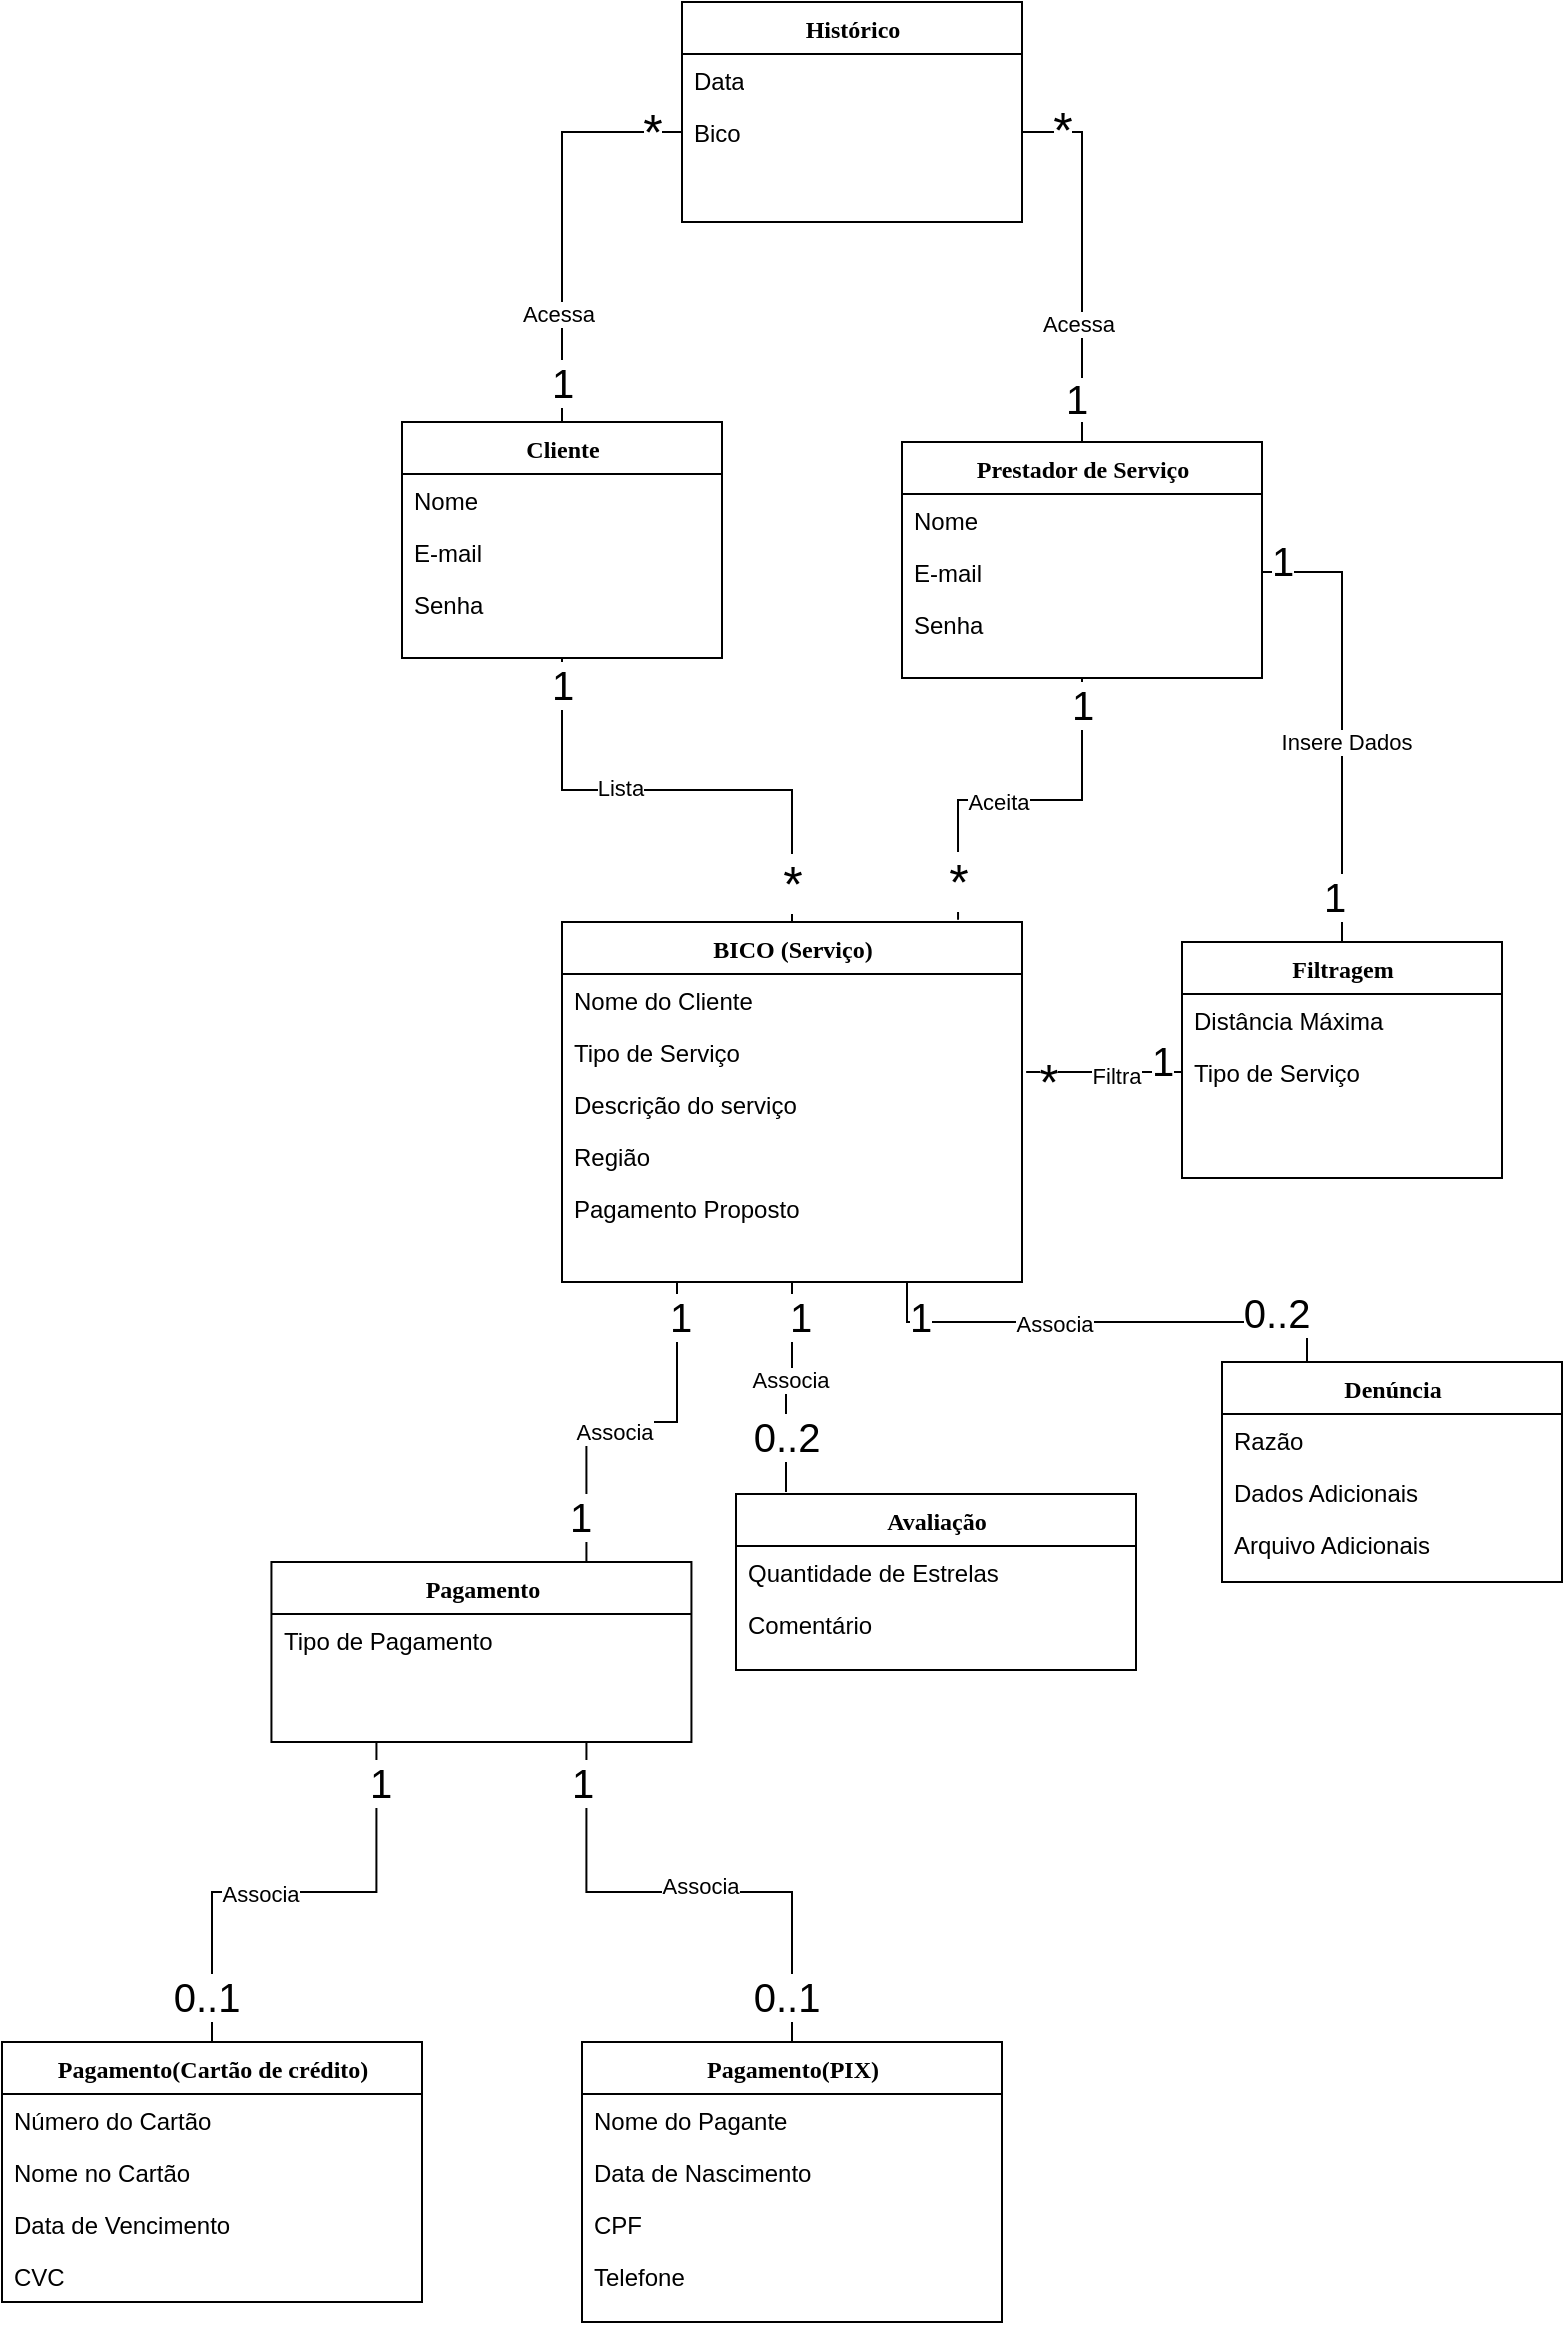 <mxfile version="24.2.2" type="device">
  <diagram name="Page-1" id="6133507b-19e7-1e82-6fc7-422aa6c4b21f">
    <mxGraphModel dx="1834" dy="808" grid="0" gridSize="10" guides="1" tooltips="0" connect="1" arrows="1" fold="1" page="0" pageScale="1" pageWidth="1100" pageHeight="850" background="none" math="0" shadow="0">
      <root>
        <mxCell id="0" />
        <mxCell id="1" parent="0" />
        <mxCell id="Q-qz3h-aPGjKx4wGLugq-8" value="Denúncia" style="swimlane;html=1;fontStyle=1;align=center;verticalAlign=top;childLayout=stackLayout;horizontal=1;startSize=26;horizontalStack=0;resizeParent=1;resizeLast=0;collapsible=1;marginBottom=0;swimlaneFillColor=#ffffff;rounded=0;shadow=0;comic=0;labelBackgroundColor=none;strokeWidth=1;fillColor=none;fontFamily=Verdana;fontSize=12" parent="1" vertex="1">
          <mxGeometry x="520" y="690" width="170" height="110" as="geometry" />
        </mxCell>
        <mxCell id="Q-qz3h-aPGjKx4wGLugq-9" value="Razão" style="text;html=1;strokeColor=none;fillColor=none;align=left;verticalAlign=top;spacingLeft=4;spacingRight=4;whiteSpace=wrap;overflow=hidden;rotatable=0;points=[[0,0.5],[1,0.5]];portConstraint=eastwest;" parent="Q-qz3h-aPGjKx4wGLugq-8" vertex="1">
          <mxGeometry y="26" width="170" height="26" as="geometry" />
        </mxCell>
        <mxCell id="Q-qz3h-aPGjKx4wGLugq-10" value="Dados Adicionais" style="text;html=1;strokeColor=none;fillColor=none;align=left;verticalAlign=top;spacingLeft=4;spacingRight=4;whiteSpace=wrap;overflow=hidden;rotatable=0;points=[[0,0.5],[1,0.5]];portConstraint=eastwest;" parent="Q-qz3h-aPGjKx4wGLugq-8" vertex="1">
          <mxGeometry y="52" width="170" height="26" as="geometry" />
        </mxCell>
        <mxCell id="Q-qz3h-aPGjKx4wGLugq-30" value="Arquivo Adicionais" style="text;html=1;strokeColor=none;fillColor=none;align=left;verticalAlign=top;spacingLeft=4;spacingRight=4;whiteSpace=wrap;overflow=hidden;rotatable=0;points=[[0,0.5],[1,0.5]];portConstraint=eastwest;" parent="Q-qz3h-aPGjKx4wGLugq-8" vertex="1">
          <mxGeometry y="78" width="170" height="26" as="geometry" />
        </mxCell>
        <mxCell id="5n1l18Mt4HgCTaBcyDUu-95" style="edgeStyle=orthogonalEdgeStyle;rounded=0;orthogonalLoop=1;jettySize=auto;html=1;exitX=0.25;exitY=1;exitDx=0;exitDy=0;entryX=0.5;entryY=0;entryDx=0;entryDy=0;endArrow=none;endFill=0;" edge="1" parent="1" source="Q-qz3h-aPGjKx4wGLugq-11" target="5n1l18Mt4HgCTaBcyDUu-75">
          <mxGeometry relative="1" as="geometry" />
        </mxCell>
        <mxCell id="5n1l18Mt4HgCTaBcyDUu-97" value="Associa" style="edgeLabel;html=1;align=center;verticalAlign=middle;resizable=0;points=[];" vertex="1" connectable="0" parent="5n1l18Mt4HgCTaBcyDUu-95">
          <mxGeometry x="0.147" y="1" relative="1" as="geometry">
            <mxPoint as="offset" />
          </mxGeometry>
        </mxCell>
        <mxCell id="5n1l18Mt4HgCTaBcyDUu-99" value="&lt;font style=&quot;font-size: 20px;&quot;&gt;1&lt;/font&gt;" style="edgeLabel;html=1;align=center;verticalAlign=middle;resizable=0;points=[];" vertex="1" connectable="0" parent="5n1l18Mt4HgCTaBcyDUu-95">
          <mxGeometry x="-0.854" y="2" relative="1" as="geometry">
            <mxPoint y="3" as="offset" />
          </mxGeometry>
        </mxCell>
        <mxCell id="5n1l18Mt4HgCTaBcyDUu-96" style="edgeStyle=orthogonalEdgeStyle;rounded=0;orthogonalLoop=1;jettySize=auto;html=1;exitX=0.75;exitY=1;exitDx=0;exitDy=0;entryX=0.5;entryY=0;entryDx=0;entryDy=0;endArrow=none;endFill=0;" edge="1" parent="1" source="Q-qz3h-aPGjKx4wGLugq-11" target="5n1l18Mt4HgCTaBcyDUu-85">
          <mxGeometry relative="1" as="geometry" />
        </mxCell>
        <mxCell id="5n1l18Mt4HgCTaBcyDUu-98" value="Associa" style="edgeLabel;html=1;align=center;verticalAlign=middle;resizable=0;points=[];" vertex="1" connectable="0" parent="5n1l18Mt4HgCTaBcyDUu-96">
          <mxGeometry x="0.043" y="3" relative="1" as="geometry">
            <mxPoint as="offset" />
          </mxGeometry>
        </mxCell>
        <mxCell id="Q-qz3h-aPGjKx4wGLugq-11" value="Pagamento" style="swimlane;html=1;fontStyle=1;align=center;verticalAlign=top;childLayout=stackLayout;horizontal=1;startSize=26;horizontalStack=0;resizeParent=1;resizeLast=0;collapsible=1;marginBottom=0;swimlaneFillColor=#ffffff;rounded=0;shadow=0;comic=0;labelBackgroundColor=none;strokeWidth=1;fillColor=none;fontFamily=Verdana;fontSize=12" parent="1" vertex="1">
          <mxGeometry x="44.72" y="790" width="210" height="90" as="geometry" />
        </mxCell>
        <mxCell id="Q-qz3h-aPGjKx4wGLugq-12" value="Tipo de Pagamento" style="text;html=1;strokeColor=none;fillColor=none;align=left;verticalAlign=top;spacingLeft=4;spacingRight=4;whiteSpace=wrap;overflow=hidden;rotatable=0;points=[[0,0.5],[1,0.5]];portConstraint=eastwest;" parent="Q-qz3h-aPGjKx4wGLugq-11" vertex="1">
          <mxGeometry y="26" width="210" height="26" as="geometry" />
        </mxCell>
        <mxCell id="Q-qz3h-aPGjKx4wGLugq-14" value="Avaliação" style="swimlane;html=1;fontStyle=1;align=center;verticalAlign=top;childLayout=stackLayout;horizontal=1;startSize=26;horizontalStack=0;resizeParent=1;resizeLast=0;collapsible=1;marginBottom=0;swimlaneFillColor=#ffffff;rounded=0;shadow=0;comic=0;labelBackgroundColor=none;strokeWidth=1;fillColor=none;fontFamily=Verdana;fontSize=12" parent="1" vertex="1">
          <mxGeometry x="277" y="756" width="200" height="88" as="geometry" />
        </mxCell>
        <mxCell id="Q-qz3h-aPGjKx4wGLugq-15" value="Quantidade de Estrelas" style="text;html=1;strokeColor=none;fillColor=none;align=left;verticalAlign=top;spacingLeft=4;spacingRight=4;whiteSpace=wrap;overflow=hidden;rotatable=0;points=[[0,0.5],[1,0.5]];portConstraint=eastwest;" parent="Q-qz3h-aPGjKx4wGLugq-14" vertex="1">
          <mxGeometry y="26" width="200" height="26" as="geometry" />
        </mxCell>
        <mxCell id="Q-qz3h-aPGjKx4wGLugq-16" value="Comentário" style="text;html=1;strokeColor=none;fillColor=none;align=left;verticalAlign=top;spacingLeft=4;spacingRight=4;whiteSpace=wrap;overflow=hidden;rotatable=0;points=[[0,0.5],[1,0.5]];portConstraint=eastwest;" parent="Q-qz3h-aPGjKx4wGLugq-14" vertex="1">
          <mxGeometry y="52" width="200" height="26" as="geometry" />
        </mxCell>
        <mxCell id="Q-qz3h-aPGjKx4wGLugq-17" value="Filtragem" style="swimlane;html=1;fontStyle=1;align=center;verticalAlign=top;childLayout=stackLayout;horizontal=1;startSize=26;horizontalStack=0;resizeParent=1;resizeLast=0;collapsible=1;marginBottom=0;swimlaneFillColor=#ffffff;rounded=0;shadow=0;comic=0;labelBackgroundColor=none;strokeWidth=1;fillColor=none;fontFamily=Verdana;fontSize=12" parent="1" vertex="1">
          <mxGeometry x="500" y="480" width="160" height="118" as="geometry" />
        </mxCell>
        <mxCell id="Q-qz3h-aPGjKx4wGLugq-18" value="Distância Máxima" style="text;html=1;strokeColor=none;fillColor=none;align=left;verticalAlign=top;spacingLeft=4;spacingRight=4;whiteSpace=wrap;overflow=hidden;rotatable=0;points=[[0,0.5],[1,0.5]];portConstraint=eastwest;" parent="Q-qz3h-aPGjKx4wGLugq-17" vertex="1">
          <mxGeometry y="26" width="160" height="26" as="geometry" />
        </mxCell>
        <mxCell id="Q-qz3h-aPGjKx4wGLugq-19" value="Tipo de Serviço" style="text;html=1;strokeColor=none;fillColor=none;align=left;verticalAlign=top;spacingLeft=4;spacingRight=4;whiteSpace=wrap;overflow=hidden;rotatable=0;points=[[0,0.5],[1,0.5]];portConstraint=eastwest;" parent="Q-qz3h-aPGjKx4wGLugq-17" vertex="1">
          <mxGeometry y="52" width="160" height="26" as="geometry" />
        </mxCell>
        <mxCell id="5n1l18Mt4HgCTaBcyDUu-30" style="edgeStyle=orthogonalEdgeStyle;rounded=0;orthogonalLoop=1;jettySize=auto;html=1;endArrow=none;endFill=0;" edge="1" parent="1" source="Q-qz3h-aPGjKx4wGLugq-34" target="5n1l18Mt4HgCTaBcyDUu-4">
          <mxGeometry relative="1" as="geometry" />
        </mxCell>
        <mxCell id="5n1l18Mt4HgCTaBcyDUu-32" value="Lista" style="edgeLabel;html=1;align=center;verticalAlign=middle;resizable=0;points=[];" vertex="1" connectable="0" parent="5n1l18Mt4HgCTaBcyDUu-30">
          <mxGeometry x="-0.236" y="1" relative="1" as="geometry">
            <mxPoint as="offset" />
          </mxGeometry>
        </mxCell>
        <mxCell id="5n1l18Mt4HgCTaBcyDUu-60" value="&lt;font style=&quot;font-size: 20px;&quot;&gt;1&lt;/font&gt;" style="edgeLabel;html=1;align=center;verticalAlign=middle;resizable=0;points=[];" vertex="1" connectable="0" parent="5n1l18Mt4HgCTaBcyDUu-30">
          <mxGeometry x="-0.897" relative="1" as="geometry">
            <mxPoint as="offset" />
          </mxGeometry>
        </mxCell>
        <mxCell id="5n1l18Mt4HgCTaBcyDUu-40" style="edgeStyle=orthogonalEdgeStyle;rounded=0;orthogonalLoop=1;jettySize=auto;html=1;entryX=0;entryY=0.5;entryDx=0;entryDy=0;endArrow=none;endFill=0;" edge="1" parent="1" source="Q-qz3h-aPGjKx4wGLugq-34" target="5n1l18Mt4HgCTaBcyDUu-3">
          <mxGeometry relative="1" as="geometry" />
        </mxCell>
        <mxCell id="5n1l18Mt4HgCTaBcyDUu-56" value="Acessa" style="edgeLabel;html=1;align=center;verticalAlign=middle;resizable=0;points=[];" vertex="1" connectable="0" parent="5n1l18Mt4HgCTaBcyDUu-40">
          <mxGeometry x="-0.473" y="2" relative="1" as="geometry">
            <mxPoint as="offset" />
          </mxGeometry>
        </mxCell>
        <mxCell id="5n1l18Mt4HgCTaBcyDUu-57" value="&lt;font style=&quot;font-size: 20px;&quot;&gt;1&lt;/font&gt;" style="edgeLabel;html=1;align=center;verticalAlign=middle;resizable=0;points=[];" vertex="1" connectable="0" parent="5n1l18Mt4HgCTaBcyDUu-40">
          <mxGeometry x="-0.883" relative="1" as="geometry">
            <mxPoint y="-8" as="offset" />
          </mxGeometry>
        </mxCell>
        <mxCell id="5n1l18Mt4HgCTaBcyDUu-58" value="&lt;font style=&quot;font-size: 25px;&quot;&gt;*&lt;/font&gt;" style="edgeLabel;html=1;align=center;verticalAlign=middle;resizable=0;points=[];" vertex="1" connectable="0" parent="5n1l18Mt4HgCTaBcyDUu-40">
          <mxGeometry x="0.854" y="1" relative="1" as="geometry">
            <mxPoint as="offset" />
          </mxGeometry>
        </mxCell>
        <mxCell id="Q-qz3h-aPGjKx4wGLugq-34" value="Cliente" style="swimlane;html=1;fontStyle=1;align=center;verticalAlign=top;childLayout=stackLayout;horizontal=1;startSize=26;horizontalStack=0;resizeParent=1;resizeLast=0;collapsible=1;marginBottom=0;swimlaneFillColor=#ffffff;rounded=0;shadow=0;comic=0;labelBackgroundColor=none;strokeWidth=1;fillColor=none;fontFamily=Verdana;fontSize=12" parent="1" vertex="1">
          <mxGeometry x="110" y="220" width="160" height="118" as="geometry" />
        </mxCell>
        <mxCell id="Q-qz3h-aPGjKx4wGLugq-37" value="Nome" style="text;html=1;strokeColor=none;fillColor=none;align=left;verticalAlign=top;spacingLeft=4;spacingRight=4;whiteSpace=wrap;overflow=hidden;rotatable=0;points=[[0,0.5],[1,0.5]];portConstraint=eastwest;" parent="Q-qz3h-aPGjKx4wGLugq-34" vertex="1">
          <mxGeometry y="26" width="160" height="26" as="geometry" />
        </mxCell>
        <mxCell id="Q-qz3h-aPGjKx4wGLugq-35" value="E-mail" style="text;html=1;strokeColor=none;fillColor=none;align=left;verticalAlign=top;spacingLeft=4;spacingRight=4;whiteSpace=wrap;overflow=hidden;rotatable=0;points=[[0,0.5],[1,0.5]];portConstraint=eastwest;" parent="Q-qz3h-aPGjKx4wGLugq-34" vertex="1">
          <mxGeometry y="52" width="160" height="26" as="geometry" />
        </mxCell>
        <mxCell id="Q-qz3h-aPGjKx4wGLugq-36" value="Senha" style="text;html=1;strokeColor=none;fillColor=none;align=left;verticalAlign=top;spacingLeft=4;spacingRight=4;whiteSpace=wrap;overflow=hidden;rotatable=0;points=[[0,0.5],[1,0.5]];portConstraint=eastwest;" parent="Q-qz3h-aPGjKx4wGLugq-34" vertex="1">
          <mxGeometry y="78" width="160" height="26" as="geometry" />
        </mxCell>
        <mxCell id="5n1l18Mt4HgCTaBcyDUu-41" value="&#xa;&lt;span style=&quot;color: rgb(0, 0, 0); font-family: Helvetica; font-size: 25px; font-style: normal; font-variant-ligatures: normal; font-variant-caps: normal; font-weight: 400; letter-spacing: normal; orphans: 2; text-align: center; text-indent: 0px; text-transform: none; widows: 2; word-spacing: 0px; -webkit-text-stroke-width: 0px; white-space: nowrap; background-color: rgb(255, 255, 255); text-decoration-thickness: initial; text-decoration-style: initial; text-decoration-color: initial; display: inline !important; float: none;&quot;&gt;*&lt;/span&gt;&#xa;&#xa;" style="edgeStyle=orthogonalEdgeStyle;rounded=0;orthogonalLoop=1;jettySize=auto;html=1;entryX=1;entryY=0.5;entryDx=0;entryDy=0;endArrow=none;endFill=0;" edge="1" parent="1" source="Q-qz3h-aPGjKx4wGLugq-38" target="5n1l18Mt4HgCTaBcyDUu-3">
          <mxGeometry x="0.784" y="5" relative="1" as="geometry">
            <mxPoint as="offset" />
          </mxGeometry>
        </mxCell>
        <mxCell id="5n1l18Mt4HgCTaBcyDUu-55" value="Acessa" style="edgeLabel;html=1;align=center;verticalAlign=middle;resizable=0;points=[];" vertex="1" connectable="0" parent="5n1l18Mt4HgCTaBcyDUu-41">
          <mxGeometry x="-0.362" y="2" relative="1" as="geometry">
            <mxPoint as="offset" />
          </mxGeometry>
        </mxCell>
        <mxCell id="Q-qz3h-aPGjKx4wGLugq-38" value="Prestador de Serviço" style="swimlane;html=1;fontStyle=1;align=center;verticalAlign=top;childLayout=stackLayout;horizontal=1;startSize=26;horizontalStack=0;resizeParent=1;resizeLast=0;collapsible=1;marginBottom=0;swimlaneFillColor=#ffffff;rounded=0;shadow=0;comic=0;labelBackgroundColor=none;strokeWidth=1;fillColor=none;fontFamily=Verdana;fontSize=12" parent="1" vertex="1">
          <mxGeometry x="360" y="230" width="180" height="118" as="geometry" />
        </mxCell>
        <mxCell id="Q-qz3h-aPGjKx4wGLugq-39" value="Nome" style="text;html=1;strokeColor=none;fillColor=none;align=left;verticalAlign=top;spacingLeft=4;spacingRight=4;whiteSpace=wrap;overflow=hidden;rotatable=0;points=[[0,0.5],[1,0.5]];portConstraint=eastwest;" parent="Q-qz3h-aPGjKx4wGLugq-38" vertex="1">
          <mxGeometry y="26" width="180" height="26" as="geometry" />
        </mxCell>
        <mxCell id="Q-qz3h-aPGjKx4wGLugq-40" value="E-mail" style="text;html=1;strokeColor=none;fillColor=none;align=left;verticalAlign=top;spacingLeft=4;spacingRight=4;whiteSpace=wrap;overflow=hidden;rotatable=0;points=[[0,0.5],[1,0.5]];portConstraint=eastwest;" parent="Q-qz3h-aPGjKx4wGLugq-38" vertex="1">
          <mxGeometry y="52" width="180" height="26" as="geometry" />
        </mxCell>
        <mxCell id="Q-qz3h-aPGjKx4wGLugq-41" value="Senha" style="text;html=1;strokeColor=none;fillColor=none;align=left;verticalAlign=top;spacingLeft=4;spacingRight=4;whiteSpace=wrap;overflow=hidden;rotatable=0;points=[[0,0.5],[1,0.5]];portConstraint=eastwest;" parent="Q-qz3h-aPGjKx4wGLugq-38" vertex="1">
          <mxGeometry y="78" width="180" height="26" as="geometry" />
        </mxCell>
        <mxCell id="Q-qz3h-aPGjKx4wGLugq-54" value="Histórico" style="swimlane;html=1;fontStyle=1;align=center;verticalAlign=top;childLayout=stackLayout;horizontal=1;startSize=26;horizontalStack=0;resizeParent=1;resizeLast=0;collapsible=1;marginBottom=0;swimlaneFillColor=#ffffff;rounded=0;shadow=0;comic=0;labelBackgroundColor=none;strokeWidth=1;fillColor=none;fontFamily=Verdana;fontSize=12" parent="1" vertex="1">
          <mxGeometry x="250" y="10" width="170" height="110" as="geometry" />
        </mxCell>
        <mxCell id="Q-qz3h-aPGjKx4wGLugq-55" value="Data" style="text;html=1;strokeColor=none;fillColor=none;align=left;verticalAlign=top;spacingLeft=4;spacingRight=4;whiteSpace=wrap;overflow=hidden;rotatable=0;points=[[0,0.5],[1,0.5]];portConstraint=eastwest;" parent="Q-qz3h-aPGjKx4wGLugq-54" vertex="1">
          <mxGeometry y="26" width="170" height="26" as="geometry" />
        </mxCell>
        <mxCell id="5n1l18Mt4HgCTaBcyDUu-3" value="Bico" style="text;html=1;strokeColor=none;fillColor=none;align=left;verticalAlign=top;spacingLeft=4;spacingRight=4;whiteSpace=wrap;overflow=hidden;rotatable=0;points=[[0,0.5],[1,0.5]];portConstraint=eastwest;" vertex="1" parent="Q-qz3h-aPGjKx4wGLugq-54">
          <mxGeometry y="52" width="170" height="26" as="geometry" />
        </mxCell>
        <mxCell id="5n1l18Mt4HgCTaBcyDUu-49" style="edgeStyle=orthogonalEdgeStyle;rounded=0;orthogonalLoop=1;jettySize=auto;html=1;exitX=0.75;exitY=1;exitDx=0;exitDy=0;entryX=0.25;entryY=0;entryDx=0;entryDy=0;endArrow=none;endFill=0;" edge="1" parent="1" source="5n1l18Mt4HgCTaBcyDUu-4" target="Q-qz3h-aPGjKx4wGLugq-8">
          <mxGeometry relative="1" as="geometry" />
        </mxCell>
        <mxCell id="5n1l18Mt4HgCTaBcyDUu-50" value="Associa" style="edgeLabel;html=1;align=center;verticalAlign=middle;resizable=0;points=[];" vertex="1" connectable="0" parent="5n1l18Mt4HgCTaBcyDUu-49">
          <mxGeometry x="-0.35" y="-1" relative="1" as="geometry">
            <mxPoint x="15" as="offset" />
          </mxGeometry>
        </mxCell>
        <mxCell id="5n1l18Mt4HgCTaBcyDUu-51" style="edgeStyle=orthogonalEdgeStyle;rounded=0;orthogonalLoop=1;jettySize=auto;html=1;exitX=0.25;exitY=1;exitDx=0;exitDy=0;entryX=0.75;entryY=0;entryDx=0;entryDy=0;endArrow=none;endFill=0;" edge="1" parent="1" source="5n1l18Mt4HgCTaBcyDUu-4" target="Q-qz3h-aPGjKx4wGLugq-11">
          <mxGeometry relative="1" as="geometry" />
        </mxCell>
        <mxCell id="5n1l18Mt4HgCTaBcyDUu-52" value="Associa" style="edgeLabel;html=1;align=center;verticalAlign=middle;resizable=0;points=[];" vertex="1" connectable="0" parent="5n1l18Mt4HgCTaBcyDUu-51">
          <mxGeometry x="0.3" y="2" relative="1" as="geometry">
            <mxPoint x="12" as="offset" />
          </mxGeometry>
        </mxCell>
        <mxCell id="5n1l18Mt4HgCTaBcyDUu-4" value="BICO (Serviço)" style="swimlane;html=1;fontStyle=1;align=center;verticalAlign=top;childLayout=stackLayout;horizontal=1;startSize=26;horizontalStack=0;resizeParent=1;resizeLast=0;collapsible=1;marginBottom=0;swimlaneFillColor=#ffffff;rounded=0;shadow=0;comic=0;labelBackgroundColor=none;strokeWidth=1;fillColor=none;fontFamily=Verdana;fontSize=12" vertex="1" parent="1">
          <mxGeometry x="190" y="470" width="230" height="180" as="geometry" />
        </mxCell>
        <mxCell id="5n1l18Mt4HgCTaBcyDUu-5" value="Nome do Cliente" style="text;html=1;strokeColor=none;fillColor=none;align=left;verticalAlign=top;spacingLeft=4;spacingRight=4;whiteSpace=wrap;overflow=hidden;rotatable=0;points=[[0,0.5],[1,0.5]];portConstraint=eastwest;" vertex="1" parent="5n1l18Mt4HgCTaBcyDUu-4">
          <mxGeometry y="26" width="230" height="26" as="geometry" />
        </mxCell>
        <mxCell id="5n1l18Mt4HgCTaBcyDUu-6" value="Tipo de Serviço" style="text;html=1;strokeColor=none;fillColor=none;align=left;verticalAlign=top;spacingLeft=4;spacingRight=4;whiteSpace=wrap;overflow=hidden;rotatable=0;points=[[0,0.5],[1,0.5]];portConstraint=eastwest;" vertex="1" parent="5n1l18Mt4HgCTaBcyDUu-4">
          <mxGeometry y="52" width="230" height="26" as="geometry" />
        </mxCell>
        <mxCell id="5n1l18Mt4HgCTaBcyDUu-7" value="Descrição do serviço" style="text;html=1;strokeColor=none;fillColor=none;align=left;verticalAlign=top;spacingLeft=4;spacingRight=4;whiteSpace=wrap;overflow=hidden;rotatable=0;points=[[0,0.5],[1,0.5]];portConstraint=eastwest;" vertex="1" parent="5n1l18Mt4HgCTaBcyDUu-4">
          <mxGeometry y="78" width="230" height="26" as="geometry" />
        </mxCell>
        <mxCell id="5n1l18Mt4HgCTaBcyDUu-8" value="Região" style="text;html=1;strokeColor=none;fillColor=none;align=left;verticalAlign=top;spacingLeft=4;spacingRight=4;whiteSpace=wrap;overflow=hidden;rotatable=0;points=[[0,0.5],[1,0.5]];portConstraint=eastwest;" vertex="1" parent="5n1l18Mt4HgCTaBcyDUu-4">
          <mxGeometry y="104" width="230" height="26" as="geometry" />
        </mxCell>
        <mxCell id="5n1l18Mt4HgCTaBcyDUu-9" value="Pagamento Proposto" style="text;html=1;strokeColor=none;fillColor=none;align=left;verticalAlign=top;spacingLeft=4;spacingRight=4;whiteSpace=wrap;overflow=hidden;rotatable=0;points=[[0,0.5],[1,0.5]];portConstraint=eastwest;" vertex="1" parent="5n1l18Mt4HgCTaBcyDUu-4">
          <mxGeometry y="130" width="230" height="26" as="geometry" />
        </mxCell>
        <mxCell id="5n1l18Mt4HgCTaBcyDUu-29" style="edgeStyle=orthogonalEdgeStyle;rounded=0;orthogonalLoop=1;jettySize=auto;html=1;entryX=0.861;entryY=-0.006;entryDx=0;entryDy=0;entryPerimeter=0;endArrow=none;endFill=0;" edge="1" parent="1" source="Q-qz3h-aPGjKx4wGLugq-38" target="5n1l18Mt4HgCTaBcyDUu-4">
          <mxGeometry relative="1" as="geometry" />
        </mxCell>
        <mxCell id="5n1l18Mt4HgCTaBcyDUu-31" value="Aceita" style="edgeLabel;html=1;align=center;verticalAlign=middle;resizable=0;points=[];" vertex="1" connectable="0" parent="5n1l18Mt4HgCTaBcyDUu-29">
          <mxGeometry x="0.134" y="1" relative="1" as="geometry">
            <mxPoint as="offset" />
          </mxGeometry>
        </mxCell>
        <mxCell id="5n1l18Mt4HgCTaBcyDUu-45" style="edgeStyle=orthogonalEdgeStyle;rounded=0;orthogonalLoop=1;jettySize=auto;html=1;entryX=0.5;entryY=0;entryDx=0;entryDy=0;endArrow=none;endFill=0;" edge="1" parent="1" source="Q-qz3h-aPGjKx4wGLugq-40" target="Q-qz3h-aPGjKx4wGLugq-17">
          <mxGeometry relative="1" as="geometry" />
        </mxCell>
        <mxCell id="5n1l18Mt4HgCTaBcyDUu-47" value="Insere Dados" style="edgeLabel;html=1;align=center;verticalAlign=middle;resizable=0;points=[];" vertex="1" connectable="0" parent="5n1l18Mt4HgCTaBcyDUu-45">
          <mxGeometry x="0.111" y="2" relative="1" as="geometry">
            <mxPoint as="offset" />
          </mxGeometry>
        </mxCell>
        <mxCell id="5n1l18Mt4HgCTaBcyDUu-46" style="edgeStyle=orthogonalEdgeStyle;rounded=0;orthogonalLoop=1;jettySize=auto;html=1;entryX=1.009;entryY=-0.115;entryDx=0;entryDy=0;entryPerimeter=0;endArrow=none;endFill=0;" edge="1" parent="1" source="Q-qz3h-aPGjKx4wGLugq-19" target="5n1l18Mt4HgCTaBcyDUu-7">
          <mxGeometry relative="1" as="geometry" />
        </mxCell>
        <mxCell id="5n1l18Mt4HgCTaBcyDUu-48" value="Filtra" style="edgeLabel;html=1;align=center;verticalAlign=middle;resizable=0;points=[];" vertex="1" connectable="0" parent="5n1l18Mt4HgCTaBcyDUu-46">
          <mxGeometry x="-0.153" y="2" relative="1" as="geometry">
            <mxPoint as="offset" />
          </mxGeometry>
        </mxCell>
        <mxCell id="5n1l18Mt4HgCTaBcyDUu-53" style="edgeStyle=orthogonalEdgeStyle;rounded=0;orthogonalLoop=1;jettySize=auto;html=1;entryX=0.125;entryY=-0.011;entryDx=0;entryDy=0;entryPerimeter=0;endArrow=none;endFill=0;" edge="1" parent="1" source="5n1l18Mt4HgCTaBcyDUu-4" target="Q-qz3h-aPGjKx4wGLugq-14">
          <mxGeometry relative="1" as="geometry" />
        </mxCell>
        <mxCell id="5n1l18Mt4HgCTaBcyDUu-54" value="Associa" style="edgeLabel;html=1;align=center;verticalAlign=middle;resizable=0;points=[];" vertex="1" connectable="0" parent="5n1l18Mt4HgCTaBcyDUu-53">
          <mxGeometry x="-0.101" y="-1" relative="1" as="geometry">
            <mxPoint as="offset" />
          </mxGeometry>
        </mxCell>
        <mxCell id="5n1l18Mt4HgCTaBcyDUu-59" value="&lt;span style=&quot;color: rgb(0, 0, 0); font-family: Helvetica; font-size: 20px; font-style: normal; font-variant-ligatures: normal; font-variant-caps: normal; font-weight: 400; letter-spacing: normal; orphans: 2; text-align: center; text-indent: 0px; text-transform: none; widows: 2; word-spacing: 0px; -webkit-text-stroke-width: 0px; white-space: nowrap; background-color: rgb(255, 255, 255); text-decoration-thickness: initial; text-decoration-style: initial; text-decoration-color: initial; display: inline !important; float: none;&quot;&gt;1&lt;/span&gt;" style="text;whiteSpace=wrap;html=1;" vertex="1" parent="1">
          <mxGeometry x="440" y="190" width="40" height="50" as="geometry" />
        </mxCell>
        <mxCell id="5n1l18Mt4HgCTaBcyDUu-61" value="&lt;font style=&quot;font-size: 20px;&quot;&gt;1&lt;/font&gt;" style="edgeLabel;html=1;align=center;verticalAlign=middle;resizable=0;points=[];" vertex="1" connectable="0" parent="1">
          <mxGeometry x="450.004" y="360.414" as="geometry" />
        </mxCell>
        <mxCell id="5n1l18Mt4HgCTaBcyDUu-62" value="&lt;font style=&quot;font-size: 25px;&quot;&gt;*&lt;/font&gt;" style="edgeLabel;html=1;align=center;verticalAlign=middle;resizable=0;points=[];" vertex="1" connectable="0" parent="1">
          <mxGeometry x="305.004" y="449.999" as="geometry" />
        </mxCell>
        <mxCell id="5n1l18Mt4HgCTaBcyDUu-63" value="&lt;font style=&quot;font-size: 25px;&quot;&gt;*&lt;/font&gt;" style="edgeLabel;html=1;align=center;verticalAlign=middle;resizable=0;points=[];" vertex="1" connectable="0" parent="1">
          <mxGeometry x="254.724" y="89.999" as="geometry">
            <mxPoint x="133" y="359" as="offset" />
          </mxGeometry>
        </mxCell>
        <mxCell id="5n1l18Mt4HgCTaBcyDUu-64" value="&lt;font style=&quot;font-size: 20px;&quot;&gt;1&lt;/font&gt;" style="edgeLabel;html=1;align=center;verticalAlign=middle;resizable=0;points=[];" vertex="1" connectable="0" parent="1">
          <mxGeometry x="550.004" y="289.004" as="geometry" />
        </mxCell>
        <mxCell id="5n1l18Mt4HgCTaBcyDUu-65" value="&lt;font style=&quot;font-size: 20px;&quot;&gt;1&lt;/font&gt;" style="edgeLabel;html=1;align=center;verticalAlign=middle;resizable=0;points=[];" vertex="1" connectable="0" parent="1">
          <mxGeometry x="210.034" y="370.414" as="geometry">
            <mxPoint x="366" y="86" as="offset" />
          </mxGeometry>
        </mxCell>
        <mxCell id="5n1l18Mt4HgCTaBcyDUu-66" value="&lt;font style=&quot;font-size: 20px;&quot;&gt;1&lt;/font&gt;" style="edgeLabel;html=1;align=center;verticalAlign=middle;resizable=0;points=[];" vertex="1" connectable="0" parent="1">
          <mxGeometry x="490.004" y="539.004" as="geometry" />
        </mxCell>
        <mxCell id="5n1l18Mt4HgCTaBcyDUu-67" value="&lt;font style=&quot;font-size: 25px;&quot;&gt;*&lt;/font&gt;" style="edgeLabel;html=1;align=center;verticalAlign=middle;resizable=0;points=[];" vertex="1" connectable="0" parent="1">
          <mxGeometry x="300.004" y="189.999" as="geometry">
            <mxPoint x="133" y="359" as="offset" />
          </mxGeometry>
        </mxCell>
        <mxCell id="5n1l18Mt4HgCTaBcyDUu-69" value="&lt;font style=&quot;font-size: 20px;&quot;&gt;1&lt;/font&gt;" style="edgeLabel;html=1;align=center;verticalAlign=middle;resizable=0;points=[];" vertex="1" connectable="0" parent="1">
          <mxGeometry x="510.004" y="560.004" as="geometry">
            <mxPoint x="-141" y="107" as="offset" />
          </mxGeometry>
        </mxCell>
        <mxCell id="5n1l18Mt4HgCTaBcyDUu-70" value="&lt;font style=&quot;font-size: 20px;&quot;&gt;0..2&lt;/font&gt;" style="edgeLabel;html=1;align=center;verticalAlign=middle;resizable=0;points=[];" vertex="1" connectable="0" parent="1">
          <mxGeometry x="550.004" y="670.004" as="geometry">
            <mxPoint x="-3" y="-5" as="offset" />
          </mxGeometry>
        </mxCell>
        <mxCell id="5n1l18Mt4HgCTaBcyDUu-71" value="&lt;font style=&quot;font-size: 20px;&quot;&gt;0..2&lt;/font&gt;" style="edgeLabel;html=1;align=center;verticalAlign=middle;resizable=0;points=[];" vertex="1" connectable="0" parent="1">
          <mxGeometry x="560.004" y="680.004" as="geometry">
            <mxPoint x="-258" y="47" as="offset" />
          </mxGeometry>
        </mxCell>
        <mxCell id="5n1l18Mt4HgCTaBcyDUu-72" value="&lt;font style=&quot;font-size: 20px;&quot;&gt;1&lt;/font&gt;" style="edgeLabel;html=1;align=center;verticalAlign=middle;resizable=0;points=[];" vertex="1" connectable="0" parent="1">
          <mxGeometry x="450.004" y="560.004" as="geometry">
            <mxPoint x="-141" y="107" as="offset" />
          </mxGeometry>
        </mxCell>
        <mxCell id="5n1l18Mt4HgCTaBcyDUu-73" value="&lt;font style=&quot;font-size: 20px;&quot;&gt;1&lt;/font&gt;" style="edgeLabel;html=1;align=center;verticalAlign=middle;resizable=0;points=[];" vertex="1" connectable="0" parent="1">
          <mxGeometry x="390.004" y="560.004" as="geometry">
            <mxPoint x="-141" y="107" as="offset" />
          </mxGeometry>
        </mxCell>
        <mxCell id="5n1l18Mt4HgCTaBcyDUu-74" value="&lt;font style=&quot;font-size: 20px;&quot;&gt;1&lt;/font&gt;" style="edgeLabel;html=1;align=center;verticalAlign=middle;resizable=0;points=[];" vertex="1" connectable="0" parent="1">
          <mxGeometry x="340.004" y="660.004" as="geometry">
            <mxPoint x="-141" y="107" as="offset" />
          </mxGeometry>
        </mxCell>
        <mxCell id="5n1l18Mt4HgCTaBcyDUu-75" value="Pagamento(Cartão de crédito)" style="swimlane;html=1;fontStyle=1;align=center;verticalAlign=top;childLayout=stackLayout;horizontal=1;startSize=26;horizontalStack=0;resizeParent=1;resizeLast=0;collapsible=1;marginBottom=0;swimlaneFillColor=#ffffff;rounded=0;shadow=0;comic=0;labelBackgroundColor=none;strokeWidth=1;fillColor=none;fontFamily=Verdana;fontSize=12" vertex="1" parent="1">
          <mxGeometry x="-90" y="1030" width="210" height="130" as="geometry" />
        </mxCell>
        <mxCell id="5n1l18Mt4HgCTaBcyDUu-77" value="Número do Cartão" style="text;html=1;strokeColor=none;fillColor=none;align=left;verticalAlign=top;spacingLeft=4;spacingRight=4;whiteSpace=wrap;overflow=hidden;rotatable=0;points=[[0,0.5],[1,0.5]];portConstraint=eastwest;" vertex="1" parent="5n1l18Mt4HgCTaBcyDUu-75">
          <mxGeometry y="26" width="210" height="26" as="geometry" />
        </mxCell>
        <mxCell id="5n1l18Mt4HgCTaBcyDUu-78" value="Nome no Cartão" style="text;html=1;strokeColor=none;fillColor=none;align=left;verticalAlign=top;spacingLeft=4;spacingRight=4;whiteSpace=wrap;overflow=hidden;rotatable=0;points=[[0,0.5],[1,0.5]];portConstraint=eastwest;" vertex="1" parent="5n1l18Mt4HgCTaBcyDUu-75">
          <mxGeometry y="52" width="210" height="26" as="geometry" />
        </mxCell>
        <mxCell id="5n1l18Mt4HgCTaBcyDUu-79" value="Data de Vencimento" style="text;html=1;strokeColor=none;fillColor=none;align=left;verticalAlign=top;spacingLeft=4;spacingRight=4;whiteSpace=wrap;overflow=hidden;rotatable=0;points=[[0,0.5],[1,0.5]];portConstraint=eastwest;" vertex="1" parent="5n1l18Mt4HgCTaBcyDUu-75">
          <mxGeometry y="78" width="210" height="26" as="geometry" />
        </mxCell>
        <mxCell id="5n1l18Mt4HgCTaBcyDUu-80" value="CVC" style="text;html=1;strokeColor=none;fillColor=none;align=left;verticalAlign=top;spacingLeft=4;spacingRight=4;whiteSpace=wrap;overflow=hidden;rotatable=0;points=[[0,0.5],[1,0.5]];portConstraint=eastwest;" vertex="1" parent="5n1l18Mt4HgCTaBcyDUu-75">
          <mxGeometry y="104" width="210" height="26" as="geometry" />
        </mxCell>
        <mxCell id="5n1l18Mt4HgCTaBcyDUu-85" value="Pagamento(PIX)" style="swimlane;html=1;fontStyle=1;align=center;verticalAlign=top;childLayout=stackLayout;horizontal=1;startSize=26;horizontalStack=0;resizeParent=1;resizeLast=0;collapsible=1;marginBottom=0;swimlaneFillColor=#ffffff;rounded=0;shadow=0;comic=0;labelBackgroundColor=none;strokeWidth=1;fillColor=none;fontFamily=Verdana;fontSize=12" vertex="1" parent="1">
          <mxGeometry x="200" y="1030" width="210" height="140" as="geometry" />
        </mxCell>
        <mxCell id="5n1l18Mt4HgCTaBcyDUu-91" value="Nome do Pagante" style="text;html=1;strokeColor=none;fillColor=none;align=left;verticalAlign=top;spacingLeft=4;spacingRight=4;whiteSpace=wrap;overflow=hidden;rotatable=0;points=[[0,0.5],[1,0.5]];portConstraint=eastwest;" vertex="1" parent="5n1l18Mt4HgCTaBcyDUu-85">
          <mxGeometry y="26" width="210" height="26" as="geometry" />
        </mxCell>
        <mxCell id="5n1l18Mt4HgCTaBcyDUu-92" value="Data de Nascimento" style="text;html=1;strokeColor=none;fillColor=none;align=left;verticalAlign=top;spacingLeft=4;spacingRight=4;whiteSpace=wrap;overflow=hidden;rotatable=0;points=[[0,0.5],[1,0.5]];portConstraint=eastwest;" vertex="1" parent="5n1l18Mt4HgCTaBcyDUu-85">
          <mxGeometry y="52" width="210" height="26" as="geometry" />
        </mxCell>
        <mxCell id="5n1l18Mt4HgCTaBcyDUu-93" value="CPF" style="text;html=1;strokeColor=none;fillColor=none;align=left;verticalAlign=top;spacingLeft=4;spacingRight=4;whiteSpace=wrap;overflow=hidden;rotatable=0;points=[[0,0.5],[1,0.5]];portConstraint=eastwest;" vertex="1" parent="5n1l18Mt4HgCTaBcyDUu-85">
          <mxGeometry y="78" width="210" height="26" as="geometry" />
        </mxCell>
        <mxCell id="5n1l18Mt4HgCTaBcyDUu-94" value="Telefone" style="text;html=1;strokeColor=none;fillColor=none;align=left;verticalAlign=top;spacingLeft=4;spacingRight=4;whiteSpace=wrap;overflow=hidden;rotatable=0;points=[[0,0.5],[1,0.5]];portConstraint=eastwest;" vertex="1" parent="5n1l18Mt4HgCTaBcyDUu-85">
          <mxGeometry y="104" width="210" height="26" as="geometry" />
        </mxCell>
        <mxCell id="5n1l18Mt4HgCTaBcyDUu-100" value="&lt;font style=&quot;font-size: 20px;&quot;&gt;1&lt;/font&gt;" style="edgeLabel;html=1;align=center;verticalAlign=middle;resizable=0;points=[];" vertex="1" connectable="0" parent="1">
          <mxGeometry x="199.995" y="900.001" as="geometry" />
        </mxCell>
        <mxCell id="5n1l18Mt4HgCTaBcyDUu-101" value="&lt;font style=&quot;font-size: 20px;&quot;&gt;0..1&lt;/font&gt;" style="edgeLabel;html=1;align=center;verticalAlign=middle;resizable=0;points=[];" vertex="1" connectable="0" parent="1">
          <mxGeometry x="270.004" y="960.004" as="geometry">
            <mxPoint x="-258" y="47" as="offset" />
          </mxGeometry>
        </mxCell>
        <mxCell id="5n1l18Mt4HgCTaBcyDUu-102" value="&lt;font style=&quot;font-size: 20px;&quot;&gt;0..1&lt;/font&gt;" style="edgeLabel;html=1;align=center;verticalAlign=middle;resizable=0;points=[];" vertex="1" connectable="0" parent="1">
          <mxGeometry x="560.004" y="960.004" as="geometry">
            <mxPoint x="-258" y="47" as="offset" />
          </mxGeometry>
        </mxCell>
      </root>
    </mxGraphModel>
  </diagram>
</mxfile>
